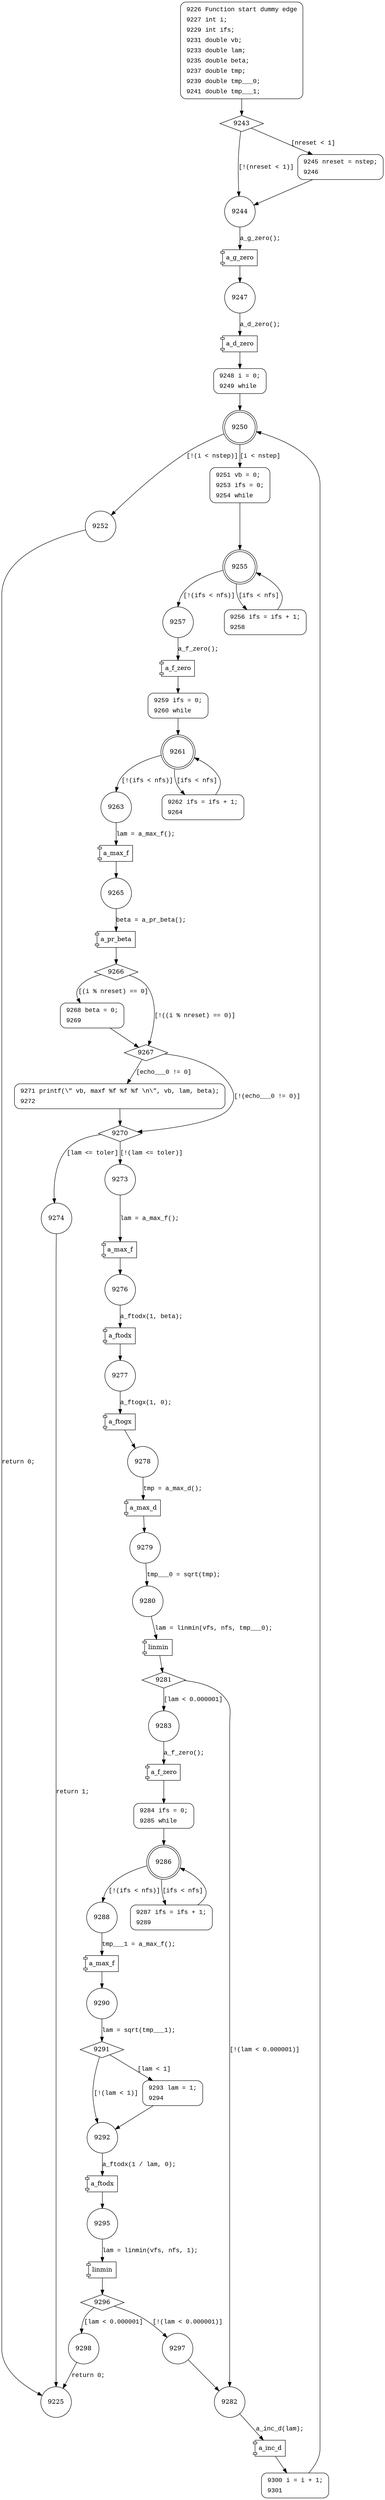 digraph cngdel {
9243 [shape="diamond"]
9244 [shape="circle"]
9245 [shape="circle"]
9247 [shape="circle"]
9248 [shape="circle"]
9250 [shape="doublecircle"]
9252 [shape="circle"]
9251 [shape="circle"]
9255 [shape="doublecircle"]
9257 [shape="circle"]
9256 [shape="circle"]
9259 [shape="circle"]
9261 [shape="doublecircle"]
9263 [shape="circle"]
9262 [shape="circle"]
9265 [shape="circle"]
9266 [shape="diamond"]
9267 [shape="diamond"]
9268 [shape="circle"]
9270 [shape="diamond"]
9271 [shape="circle"]
9273 [shape="circle"]
9274 [shape="circle"]
9276 [shape="circle"]
9277 [shape="circle"]
9278 [shape="circle"]
9279 [shape="circle"]
9280 [shape="circle"]
9281 [shape="diamond"]
9282 [shape="circle"]
9283 [shape="circle"]
9284 [shape="circle"]
9286 [shape="doublecircle"]
9288 [shape="circle"]
9287 [shape="circle"]
9290 [shape="circle"]
9291 [shape="diamond"]
9292 [shape="circle"]
9293 [shape="circle"]
9295 [shape="circle"]
9296 [shape="diamond"]
9297 [shape="circle"]
9298 [shape="circle"]
9300 [shape="circle"]
9225 [shape="circle"]
9226 [style="filled,bold" penwidth="1" fillcolor="white" fontname="Courier New" shape="Mrecord" label=<<table border="0" cellborder="0" cellpadding="3" bgcolor="white"><tr><td align="right">9226</td><td align="left">Function start dummy edge</td></tr><tr><td align="right">9227</td><td align="left">int i;</td></tr><tr><td align="right">9229</td><td align="left">int ifs;</td></tr><tr><td align="right">9231</td><td align="left">double vb;</td></tr><tr><td align="right">9233</td><td align="left">double lam;</td></tr><tr><td align="right">9235</td><td align="left">double beta;</td></tr><tr><td align="right">9237</td><td align="left">double tmp;</td></tr><tr><td align="right">9239</td><td align="left">double tmp___0;</td></tr><tr><td align="right">9241</td><td align="left">double tmp___1;</td></tr></table>>]
9226 -> 9243[label=""]
9245 [style="filled,bold" penwidth="1" fillcolor="white" fontname="Courier New" shape="Mrecord" label=<<table border="0" cellborder="0" cellpadding="3" bgcolor="white"><tr><td align="right">9245</td><td align="left">nreset = nstep;</td></tr><tr><td align="right">9246</td><td align="left"></td></tr></table>>]
9245 -> 9244[label=""]
9248 [style="filled,bold" penwidth="1" fillcolor="white" fontname="Courier New" shape="Mrecord" label=<<table border="0" cellborder="0" cellpadding="3" bgcolor="white"><tr><td align="right">9248</td><td align="left">i = 0;</td></tr><tr><td align="right">9249</td><td align="left">while</td></tr></table>>]
9248 -> 9250[label=""]
9251 [style="filled,bold" penwidth="1" fillcolor="white" fontname="Courier New" shape="Mrecord" label=<<table border="0" cellborder="0" cellpadding="3" bgcolor="white"><tr><td align="right">9251</td><td align="left">vb = 0;</td></tr><tr><td align="right">9253</td><td align="left">ifs = 0;</td></tr><tr><td align="right">9254</td><td align="left">while</td></tr></table>>]
9251 -> 9255[label=""]
9256 [style="filled,bold" penwidth="1" fillcolor="white" fontname="Courier New" shape="Mrecord" label=<<table border="0" cellborder="0" cellpadding="3" bgcolor="white"><tr><td align="right">9256</td><td align="left">ifs = ifs + 1;</td></tr><tr><td align="right">9258</td><td align="left"></td></tr></table>>]
9256 -> 9255[label=""]
9259 [style="filled,bold" penwidth="1" fillcolor="white" fontname="Courier New" shape="Mrecord" label=<<table border="0" cellborder="0" cellpadding="3" bgcolor="white"><tr><td align="right">9259</td><td align="left">ifs = 0;</td></tr><tr><td align="right">9260</td><td align="left">while</td></tr></table>>]
9259 -> 9261[label=""]
9262 [style="filled,bold" penwidth="1" fillcolor="white" fontname="Courier New" shape="Mrecord" label=<<table border="0" cellborder="0" cellpadding="3" bgcolor="white"><tr><td align="right">9262</td><td align="left">ifs = ifs + 1;</td></tr><tr><td align="right">9264</td><td align="left"></td></tr></table>>]
9262 -> 9261[label=""]
9268 [style="filled,bold" penwidth="1" fillcolor="white" fontname="Courier New" shape="Mrecord" label=<<table border="0" cellborder="0" cellpadding="3" bgcolor="white"><tr><td align="right">9268</td><td align="left">beta = 0;</td></tr><tr><td align="right">9269</td><td align="left"></td></tr></table>>]
9268 -> 9267[label=""]
9271 [style="filled,bold" penwidth="1" fillcolor="white" fontname="Courier New" shape="Mrecord" label=<<table border="0" cellborder="0" cellpadding="3" bgcolor="white"><tr><td align="right">9271</td><td align="left">printf(\" vb, maxf %f %f %f \n\", vb, lam, beta);</td></tr><tr><td align="right">9272</td><td align="left"></td></tr></table>>]
9271 -> 9270[label=""]
9284 [style="filled,bold" penwidth="1" fillcolor="white" fontname="Courier New" shape="Mrecord" label=<<table border="0" cellborder="0" cellpadding="3" bgcolor="white"><tr><td align="right">9284</td><td align="left">ifs = 0;</td></tr><tr><td align="right">9285</td><td align="left">while</td></tr></table>>]
9284 -> 9286[label=""]
9287 [style="filled,bold" penwidth="1" fillcolor="white" fontname="Courier New" shape="Mrecord" label=<<table border="0" cellborder="0" cellpadding="3" bgcolor="white"><tr><td align="right">9287</td><td align="left">ifs = ifs + 1;</td></tr><tr><td align="right">9289</td><td align="left"></td></tr></table>>]
9287 -> 9286[label=""]
9293 [style="filled,bold" penwidth="1" fillcolor="white" fontname="Courier New" shape="Mrecord" label=<<table border="0" cellborder="0" cellpadding="3" bgcolor="white"><tr><td align="right">9293</td><td align="left">lam = 1;</td></tr><tr><td align="right">9294</td><td align="left"></td></tr></table>>]
9293 -> 9292[label=""]
9300 [style="filled,bold" penwidth="1" fillcolor="white" fontname="Courier New" shape="Mrecord" label=<<table border="0" cellborder="0" cellpadding="3" bgcolor="white"><tr><td align="right">9300</td><td align="left">i = i + 1;</td></tr><tr><td align="right">9301</td><td align="left"></td></tr></table>>]
9300 -> 9250[label=""]
9243 -> 9244 [label="[!(nreset < 1)]" fontname="Courier New"]
9243 -> 9245 [label="[nreset < 1]" fontname="Courier New"]
100001 [shape="component" label="a_g_zero"]
9244 -> 100001 [label="a_g_zero();" fontname="Courier New"]
100001 -> 9247 [label="" fontname="Courier New"]
100002 [shape="component" label="a_d_zero"]
9247 -> 100002 [label="a_d_zero();" fontname="Courier New"]
100002 -> 9248 [label="" fontname="Courier New"]
9250 -> 9252 [label="[!(i < nstep)]" fontname="Courier New"]
9250 -> 9251 [label="[i < nstep]" fontname="Courier New"]
9255 -> 9257 [label="[!(ifs < nfs)]" fontname="Courier New"]
9255 -> 9256 [label="[ifs < nfs]" fontname="Courier New"]
100003 [shape="component" label="a_f_zero"]
9257 -> 100003 [label="a_f_zero();" fontname="Courier New"]
100003 -> 9259 [label="" fontname="Courier New"]
9261 -> 9263 [label="[!(ifs < nfs)]" fontname="Courier New"]
9261 -> 9262 [label="[ifs < nfs]" fontname="Courier New"]
100004 [shape="component" label="a_max_f"]
9263 -> 100004 [label="lam = a_max_f();" fontname="Courier New"]
100004 -> 9265 [label="" fontname="Courier New"]
100005 [shape="component" label="a_pr_beta"]
9265 -> 100005 [label="beta = a_pr_beta();" fontname="Courier New"]
100005 -> 9266 [label="" fontname="Courier New"]
9266 -> 9267 [label="[!((i % nreset) == 0)]" fontname="Courier New"]
9266 -> 9268 [label="[(i % nreset) == 0]" fontname="Courier New"]
9267 -> 9270 [label="[!(echo___0 != 0)]" fontname="Courier New"]
9267 -> 9271 [label="[echo___0 != 0]" fontname="Courier New"]
9270 -> 9273 [label="[!(lam <= toler)]" fontname="Courier New"]
9270 -> 9274 [label="[lam <= toler]" fontname="Courier New"]
100006 [shape="component" label="a_max_f"]
9273 -> 100006 [label="lam = a_max_f();" fontname="Courier New"]
100006 -> 9276 [label="" fontname="Courier New"]
100007 [shape="component" label="a_ftodx"]
9276 -> 100007 [label="a_ftodx(1, beta);" fontname="Courier New"]
100007 -> 9277 [label="" fontname="Courier New"]
100008 [shape="component" label="a_ftogx"]
9277 -> 100008 [label="a_ftogx(1, 0);" fontname="Courier New"]
100008 -> 9278 [label="" fontname="Courier New"]
100009 [shape="component" label="a_max_d"]
9278 -> 100009 [label="tmp = a_max_d();" fontname="Courier New"]
100009 -> 9279 [label="" fontname="Courier New"]
100010 [shape="component" label="linmin"]
9280 -> 100010 [label="lam = linmin(vfs, nfs, tmp___0);" fontname="Courier New"]
100010 -> 9281 [label="" fontname="Courier New"]
9281 -> 9282 [label="[!(lam < 0.000001)]" fontname="Courier New"]
9281 -> 9283 [label="[lam < 0.000001]" fontname="Courier New"]
100011 [shape="component" label="a_f_zero"]
9283 -> 100011 [label="a_f_zero();" fontname="Courier New"]
100011 -> 9284 [label="" fontname="Courier New"]
9286 -> 9288 [label="[!(ifs < nfs)]" fontname="Courier New"]
9286 -> 9287 [label="[ifs < nfs]" fontname="Courier New"]
100012 [shape="component" label="a_max_f"]
9288 -> 100012 [label="tmp___1 = a_max_f();" fontname="Courier New"]
100012 -> 9290 [label="" fontname="Courier New"]
9291 -> 9292 [label="[!(lam < 1)]" fontname="Courier New"]
9291 -> 9293 [label="[lam < 1]" fontname="Courier New"]
100013 [shape="component" label="a_ftodx"]
9292 -> 100013 [label="a_ftodx(1 / lam, 0);" fontname="Courier New"]
100013 -> 9295 [label="" fontname="Courier New"]
100014 [shape="component" label="linmin"]
9295 -> 100014 [label="lam = linmin(vfs, nfs, 1);" fontname="Courier New"]
100014 -> 9296 [label="" fontname="Courier New"]
9296 -> 9297 [label="[!(lam < 0.000001)]" fontname="Courier New"]
9296 -> 9298 [label="[lam < 0.000001]" fontname="Courier New"]
9297 -> 9282 [label="" fontname="Courier New"]
100015 [shape="component" label="a_inc_d"]
9282 -> 100015 [label="a_inc_d(lam);" fontname="Courier New"]
100015 -> 9300 [label="" fontname="Courier New"]
9252 -> 9225 [label="return 0;" fontname="Courier New"]
9274 -> 9225 [label="return 1;" fontname="Courier New"]
9279 -> 9280 [label="tmp___0 = sqrt(tmp);" fontname="Courier New"]
9290 -> 9291 [label="lam = sqrt(tmp___1);" fontname="Courier New"]
9298 -> 9225 [label="return 0;" fontname="Courier New"]
}